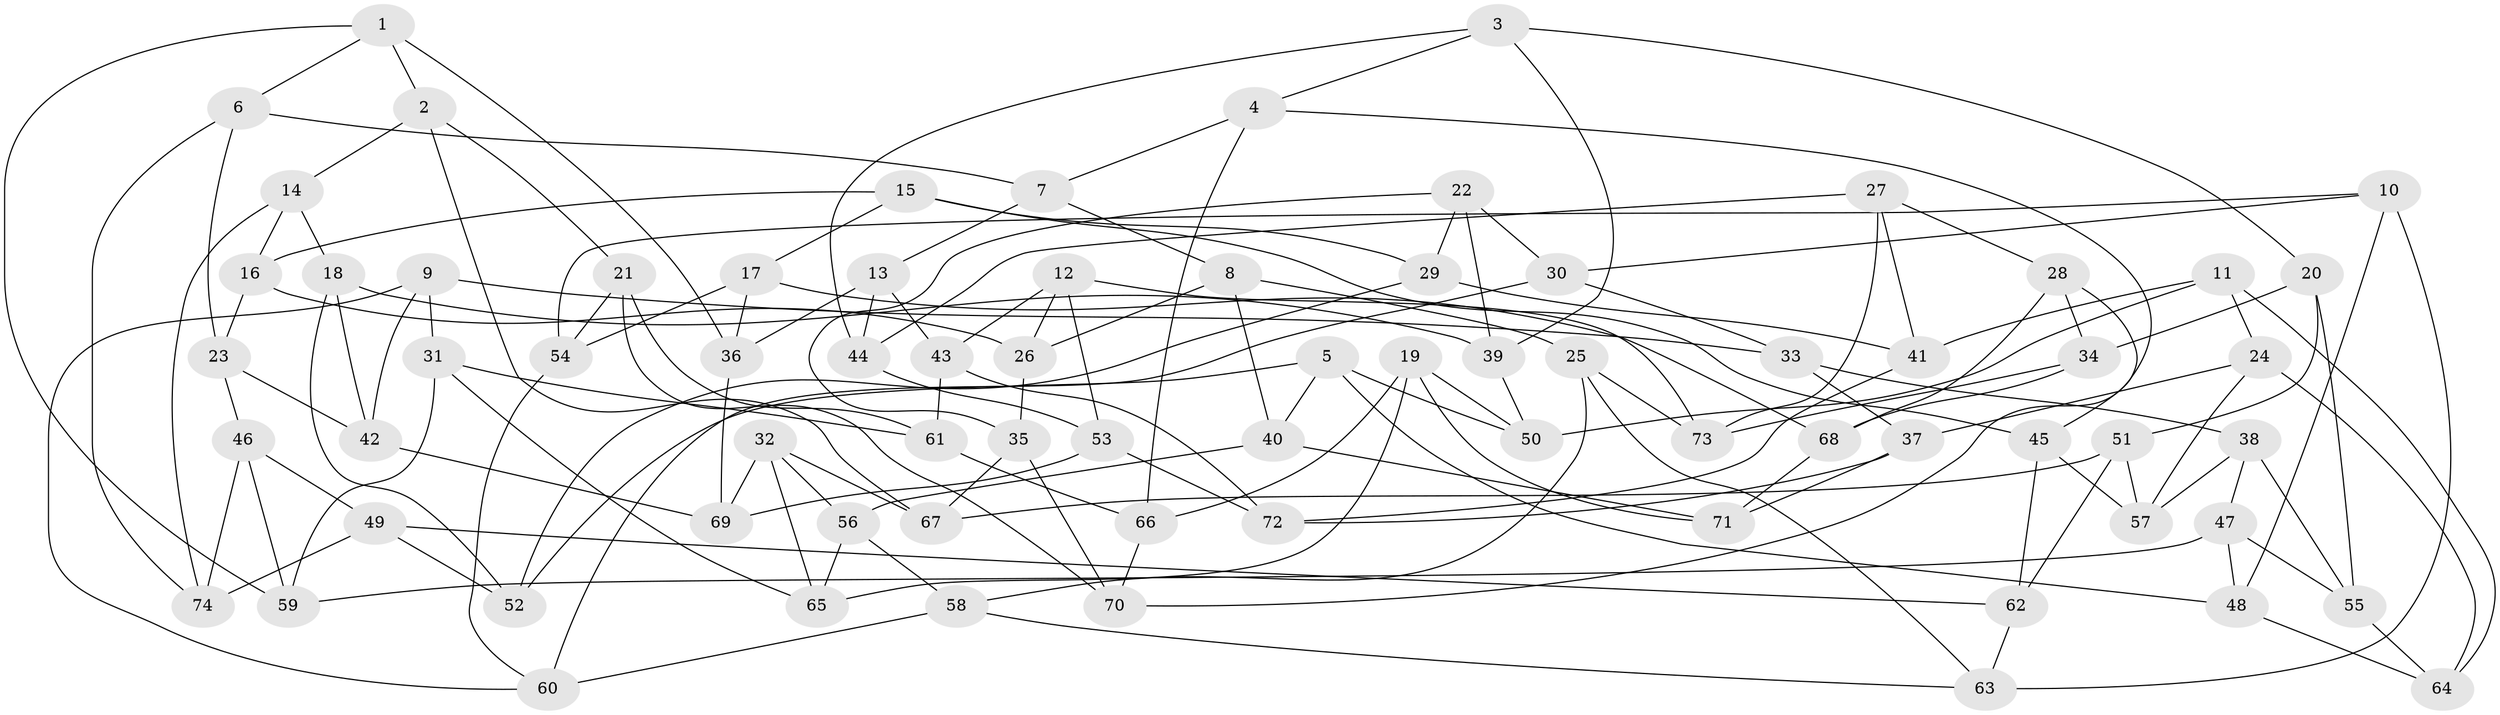 // coarse degree distribution, {4: 0.7924528301886793, 9: 0.07547169811320754, 11: 0.018867924528301886, 3: 0.09433962264150944, 6: 0.018867924528301886}
// Generated by graph-tools (version 1.1) at 2025/53/03/04/25 22:53:35]
// undirected, 74 vertices, 148 edges
graph export_dot {
  node [color=gray90,style=filled];
  1;
  2;
  3;
  4;
  5;
  6;
  7;
  8;
  9;
  10;
  11;
  12;
  13;
  14;
  15;
  16;
  17;
  18;
  19;
  20;
  21;
  22;
  23;
  24;
  25;
  26;
  27;
  28;
  29;
  30;
  31;
  32;
  33;
  34;
  35;
  36;
  37;
  38;
  39;
  40;
  41;
  42;
  43;
  44;
  45;
  46;
  47;
  48;
  49;
  50;
  51;
  52;
  53;
  54;
  55;
  56;
  57;
  58;
  59;
  60;
  61;
  62;
  63;
  64;
  65;
  66;
  67;
  68;
  69;
  70;
  71;
  72;
  73;
  74;
  1 -- 59;
  1 -- 36;
  1 -- 6;
  1 -- 2;
  2 -- 21;
  2 -- 67;
  2 -- 14;
  3 -- 20;
  3 -- 39;
  3 -- 44;
  3 -- 4;
  4 -- 66;
  4 -- 7;
  4 -- 70;
  5 -- 52;
  5 -- 50;
  5 -- 40;
  5 -- 48;
  6 -- 7;
  6 -- 74;
  6 -- 23;
  7 -- 13;
  7 -- 8;
  8 -- 40;
  8 -- 25;
  8 -- 26;
  9 -- 33;
  9 -- 42;
  9 -- 60;
  9 -- 31;
  10 -- 30;
  10 -- 54;
  10 -- 48;
  10 -- 63;
  11 -- 50;
  11 -- 24;
  11 -- 41;
  11 -- 64;
  12 -- 26;
  12 -- 53;
  12 -- 73;
  12 -- 43;
  13 -- 43;
  13 -- 36;
  13 -- 44;
  14 -- 18;
  14 -- 74;
  14 -- 16;
  15 -- 17;
  15 -- 16;
  15 -- 29;
  15 -- 45;
  16 -- 23;
  16 -- 26;
  17 -- 54;
  17 -- 68;
  17 -- 36;
  18 -- 52;
  18 -- 42;
  18 -- 39;
  19 -- 66;
  19 -- 65;
  19 -- 50;
  19 -- 71;
  20 -- 34;
  20 -- 51;
  20 -- 55;
  21 -- 54;
  21 -- 61;
  21 -- 70;
  22 -- 35;
  22 -- 29;
  22 -- 39;
  22 -- 30;
  23 -- 46;
  23 -- 42;
  24 -- 57;
  24 -- 37;
  24 -- 64;
  25 -- 63;
  25 -- 73;
  25 -- 58;
  26 -- 35;
  27 -- 28;
  27 -- 41;
  27 -- 73;
  27 -- 44;
  28 -- 45;
  28 -- 68;
  28 -- 34;
  29 -- 41;
  29 -- 52;
  30 -- 33;
  30 -- 60;
  31 -- 65;
  31 -- 61;
  31 -- 59;
  32 -- 69;
  32 -- 67;
  32 -- 56;
  32 -- 65;
  33 -- 37;
  33 -- 38;
  34 -- 73;
  34 -- 68;
  35 -- 67;
  35 -- 70;
  36 -- 69;
  37 -- 72;
  37 -- 71;
  38 -- 47;
  38 -- 55;
  38 -- 57;
  39 -- 50;
  40 -- 71;
  40 -- 56;
  41 -- 72;
  42 -- 69;
  43 -- 72;
  43 -- 61;
  44 -- 53;
  45 -- 62;
  45 -- 57;
  46 -- 74;
  46 -- 49;
  46 -- 59;
  47 -- 55;
  47 -- 59;
  47 -- 48;
  48 -- 64;
  49 -- 74;
  49 -- 52;
  49 -- 62;
  51 -- 62;
  51 -- 57;
  51 -- 67;
  53 -- 72;
  53 -- 69;
  54 -- 60;
  55 -- 64;
  56 -- 58;
  56 -- 65;
  58 -- 63;
  58 -- 60;
  61 -- 66;
  62 -- 63;
  66 -- 70;
  68 -- 71;
}
